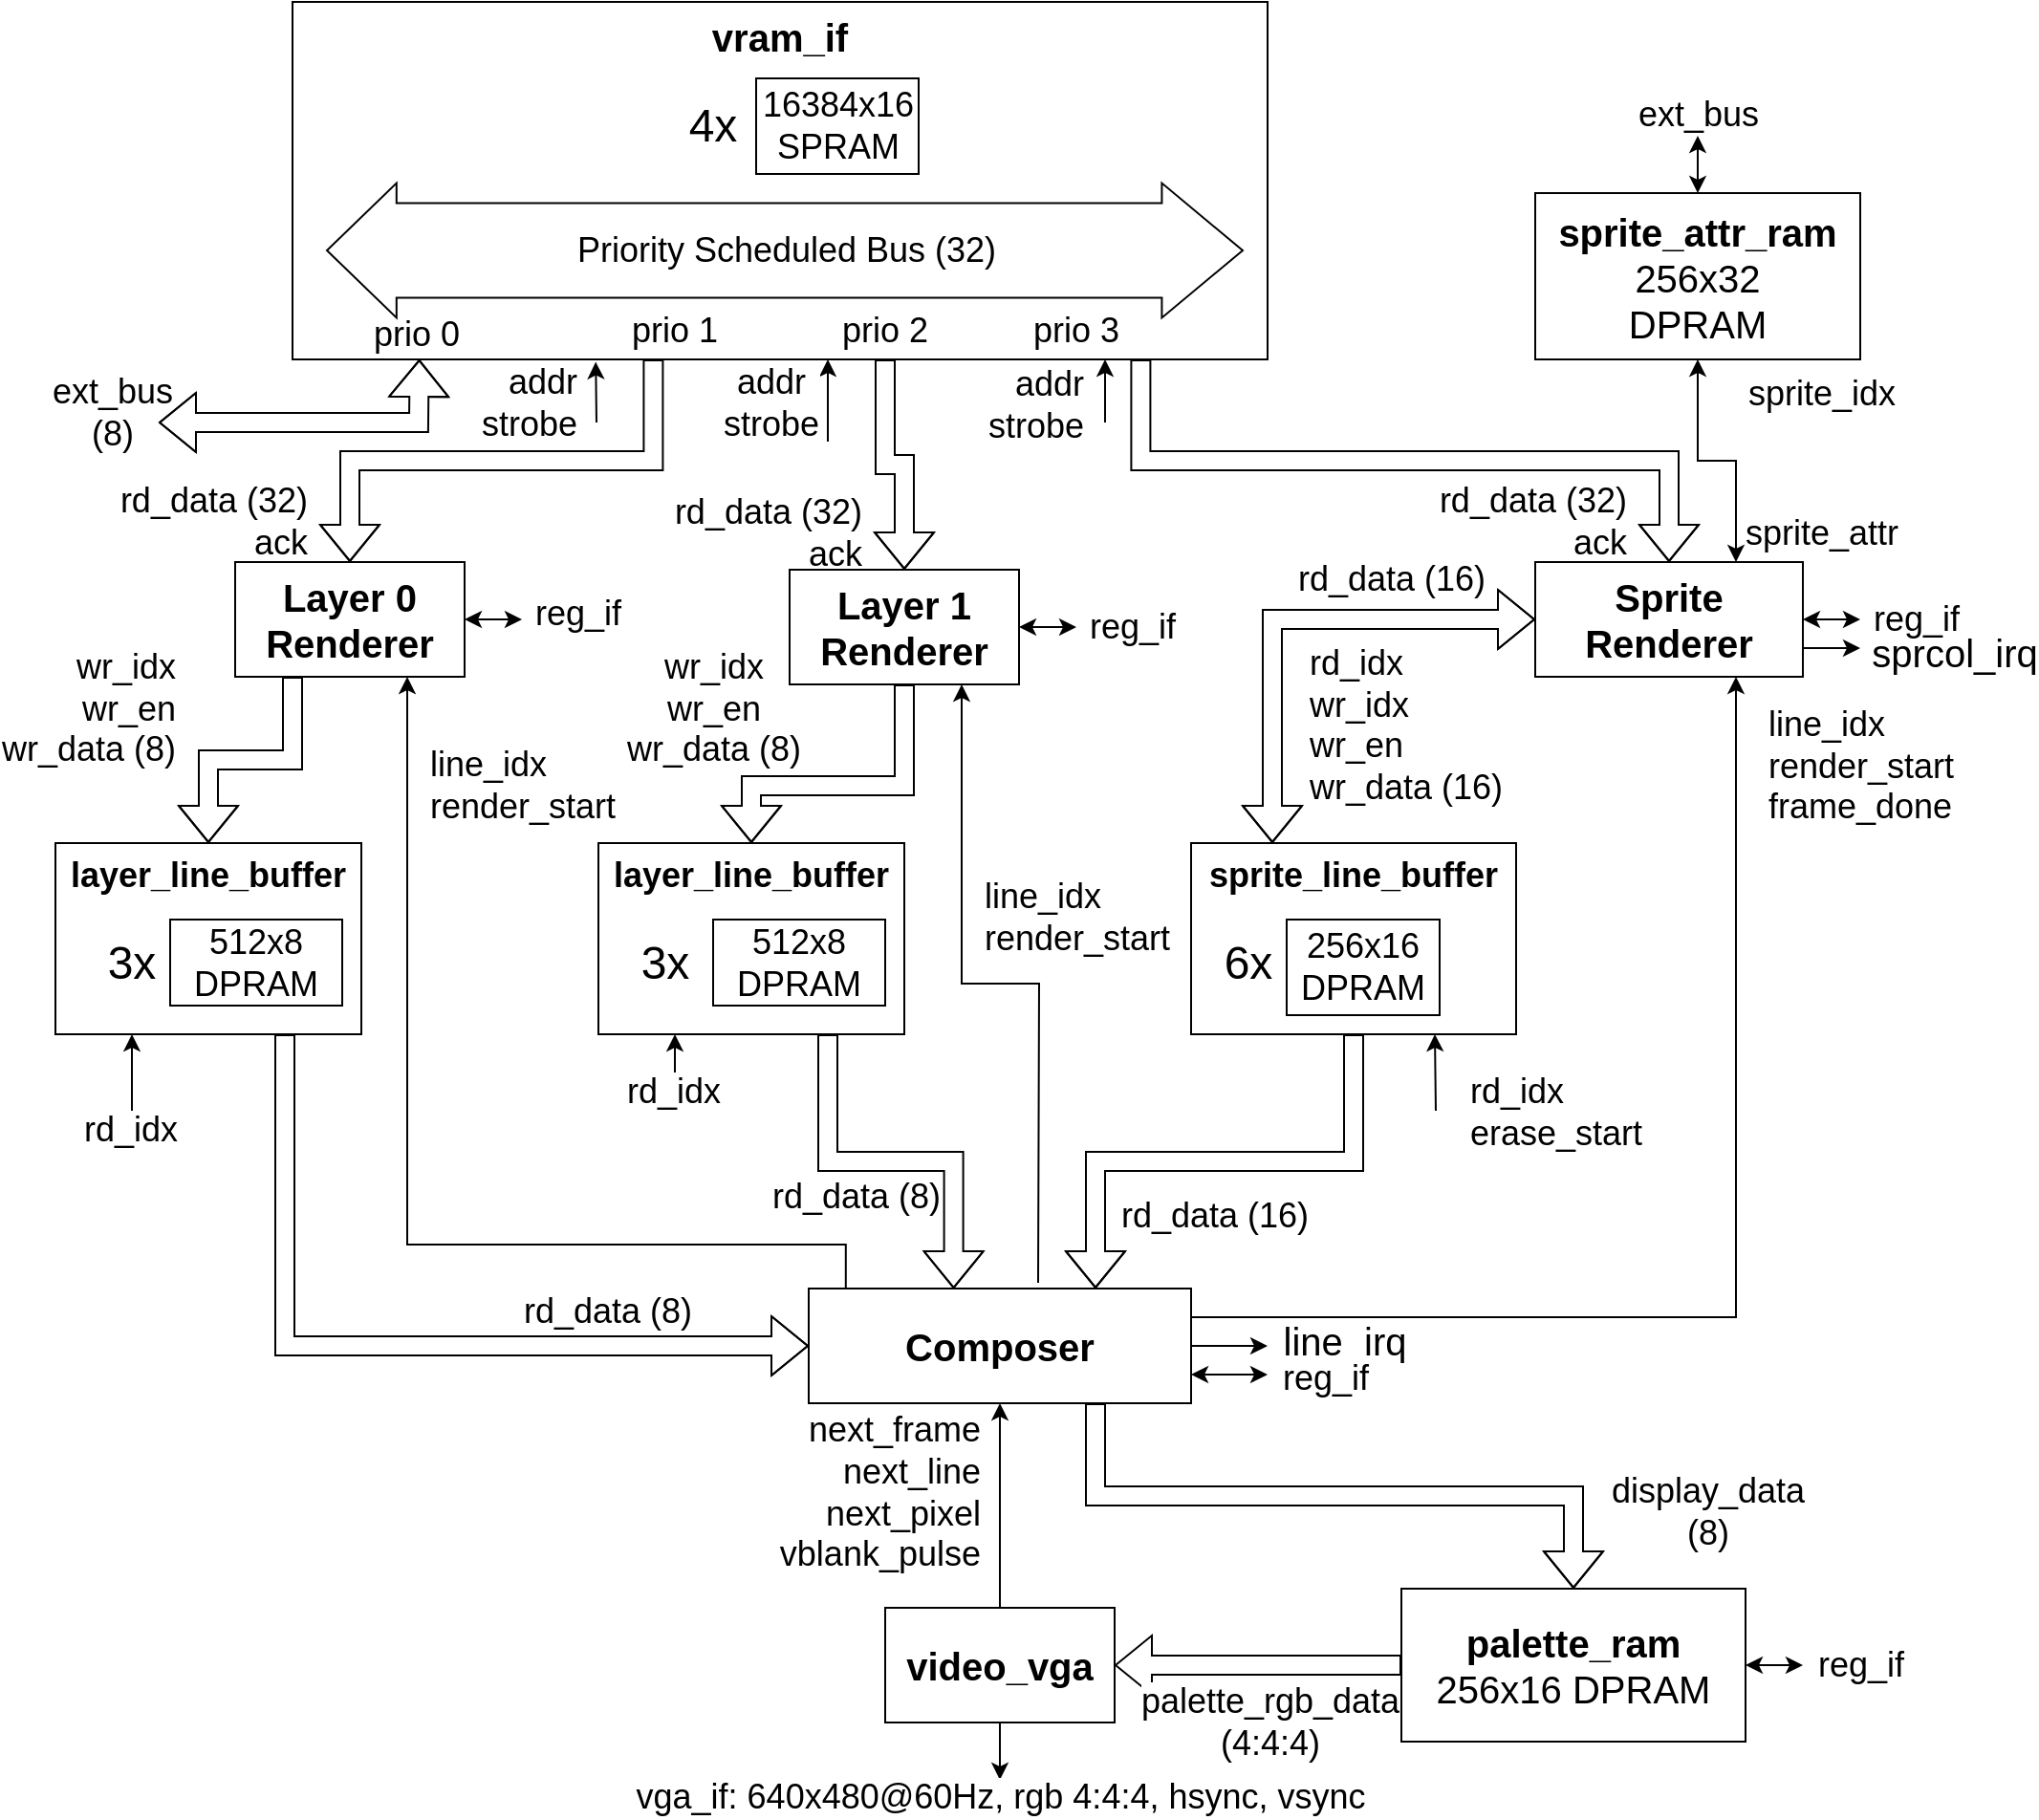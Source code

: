 <mxfile version="19.0.3" type="device"><diagram id="11eAHBRrNIEwB-Tkvam0" name="Page-1"><mxGraphModel dx="1723" dy="2168" grid="1" gridSize="10" guides="1" tooltips="1" connect="1" arrows="1" fold="1" page="1" pageScale="1" pageWidth="850" pageHeight="1100" math="0" shadow="0"><root><mxCell id="0"/><mxCell id="1" parent="0"/><mxCell id="lVq0YVk2atilzudD0r1q-149" value="sprcol_irq" style="endArrow=classic;html=1;rounded=0;fontSize=20;targetPerimeterSpacing=0;exitX=1;exitY=0.75;exitDx=0;exitDy=0;" edge="1" parent="1" source="lVq0YVk2atilzudD0r1q-22"><mxGeometry x="1" y="-50" width="50" height="50" relative="1" as="geometry"><mxPoint x="1080" y="10" as="sourcePoint"/><mxPoint x="1100" y="-42" as="targetPoint"/><mxPoint x="49" y="-48" as="offset"/></mxGeometry></mxCell><mxCell id="lVq0YVk2atilzudD0r1q-148" value="line_irq" style="endArrow=classic;html=1;rounded=0;fontSize=20;targetPerimeterSpacing=0;exitX=1;exitY=0.5;exitDx=0;exitDy=0;" edge="1" parent="1" source="lVq0YVk2atilzudD0r1q-32"><mxGeometry x="1" y="40" width="50" height="50" relative="1" as="geometry"><mxPoint x="860" y="370" as="sourcePoint"/><mxPoint x="790" y="323" as="targetPoint"/><mxPoint x="40" y="37" as="offset"/></mxGeometry></mxCell><mxCell id="lVq0YVk2atilzudD0r1q-37" value="&lt;b style=&quot;font-size: 20px;&quot;&gt;vram_if&lt;/b&gt;" style="rounded=0;whiteSpace=wrap;html=1;direction=east;verticalAlign=top;fontSize=20;points=[[0,0,0,0,0],[0,0.25,0,0,0],[0,0.51,0,0,0],[0,0.75,0,0,0],[0,1,0,0,0],[0.13,1,0,0,0],[0.25,0,0,0,0],[0.25,1,0,0,0],[0.37,1,0,0,0],[0.5,0,0,0,0],[0.5,1,0,0,0],[0.63,1,0,0,0],[0.75,0,0,0,0],[0.75,1,0,0,0],[0.87,1,0,0,0],[1,0,0,0,0],[1,0.25,0,0,0],[1,0.51,0,0,0],[1,0.75,0,0,0],[1,1,0,0,0]];" vertex="1" parent="1"><mxGeometry x="280" y="-380" width="510" height="187" as="geometry"/></mxCell><mxCell id="lVq0YVk2atilzudD0r1q-20" value="wr_idx&lt;br style=&quot;font-size: 18px;&quot;&gt;wr_en&lt;br style=&quot;font-size: 18px;&quot;&gt;wr_data (8)" style="endArrow=classic;html=1;rounded=0;endFill=1;edgeStyle=orthogonalEdgeStyle;fontSize=18;entryX=0.5;entryY=0;entryDx=0;entryDy=0;shape=flexArrow;" edge="1" parent="1" source="lVq0YVk2atilzudD0r1q-15" target="lVq0YVk2atilzudD0r1q-19"><mxGeometry x="0.632" y="-45" width="50" height="50" relative="1" as="geometry"><mxPoint x="430" y="-10" as="sourcePoint"/><mxPoint x="480" y="40" as="targetPoint"/><Array as="points"><mxPoint x="600" y="30"/><mxPoint x="520" y="30"/></Array><mxPoint x="25" y="-40" as="offset"/></mxGeometry></mxCell><mxCell id="lVq0YVk2atilzudD0r1q-1" value="&lt;b&gt;Layer 0 Renderer&lt;/b&gt;" style="rounded=0;whiteSpace=wrap;html=1;direction=east;fontSize=20;" vertex="1" parent="1"><mxGeometry x="250" y="-87" width="120" height="60" as="geometry"/></mxCell><mxCell id="lVq0YVk2atilzudD0r1q-2" value="line_idx&lt;br style=&quot;font-size: 18px;&quot;&gt;render_start" style="endArrow=none;html=1;rounded=0;startArrow=classic;startFill=1;edgeStyle=orthogonalEdgeStyle;exitX=0.75;exitY=1;exitDx=0;exitDy=0;entryX=0.097;entryY=0.001;entryDx=0;entryDy=0;entryPerimeter=0;fontSize=18;align=left;" edge="1" parent="1" source="lVq0YVk2atilzudD0r1q-1" target="lVq0YVk2atilzudD0r1q-32"><mxGeometry x="-0.792" y="10" width="50" height="50" relative="1" as="geometry"><mxPoint x="130" y="30" as="sourcePoint"/><mxPoint x="570" y="290" as="targetPoint"/><Array as="points"><mxPoint x="340" y="270"/><mxPoint x="569" y="270"/></Array><mxPoint as="offset"/></mxGeometry></mxCell><mxCell id="lVq0YVk2atilzudD0r1q-3" value="reg_if" style="endArrow=classic;html=1;rounded=0;startArrow=classic;startFill=1;endFill=1;fontSize=18;" edge="1" parent="1" source="lVq0YVk2atilzudD0r1q-1"><mxGeometry x="1" y="30" width="50" height="50" relative="1" as="geometry"><mxPoint x="300" y="-70" as="sourcePoint"/><mxPoint x="400" y="-57" as="targetPoint"/><mxPoint x="29" y="27" as="offset"/></mxGeometry></mxCell><mxCell id="lVq0YVk2atilzudD0r1q-4" value="" style="endArrow=classic;html=1;rounded=0;startArrow=none;startFill=0;endFill=1;exitX=0.37;exitY=1;exitDx=0;exitDy=0;edgeStyle=orthogonalEdgeStyle;fontSize=18;shape=flexArrow;exitPerimeter=0;" edge="1" parent="1" source="lVq0YVk2atilzudD0r1q-37" target="lVq0YVk2atilzudD0r1q-1"><mxGeometry width="50" height="50" relative="1" as="geometry"><mxPoint x="180" y="-120" as="sourcePoint"/><mxPoint x="210" y="-70" as="targetPoint"/></mxGeometry></mxCell><mxCell id="lVq0YVk2atilzudD0r1q-11" value="&lt;b&gt;layer_line_buffer&lt;/b&gt;" style="rounded=0;whiteSpace=wrap;html=1;direction=east;fontSize=18;verticalAlign=top;" vertex="1" parent="1"><mxGeometry x="156" y="60" width="160" height="100" as="geometry"/></mxCell><mxCell id="lVq0YVk2atilzudD0r1q-13" value="wr_idx&lt;br style=&quot;font-size: 18px;&quot;&gt;wr_en&lt;br style=&quot;font-size: 18px;&quot;&gt;wr_data (8)" style="endArrow=classic;html=1;rounded=0;startArrow=none;startFill=0;endFill=1;edgeStyle=orthogonalEdgeStyle;fontSize=18;exitX=0.25;exitY=1;exitDx=0;exitDy=0;shape=flexArrow;align=right;" edge="1" parent="1" source="lVq0YVk2atilzudD0r1q-1" target="lVq0YVk2atilzudD0r1q-11"><mxGeometry x="0.336" y="-31" width="50" height="50" relative="1" as="geometry"><mxPoint x="40" y="-10" as="sourcePoint"/><mxPoint x="90" y="40" as="targetPoint"/><mxPoint x="15" y="-27" as="offset"/></mxGeometry></mxCell><mxCell id="lVq0YVk2atilzudD0r1q-15" value="&lt;b&gt;Layer 1 Renderer&lt;/b&gt;" style="rounded=0;whiteSpace=wrap;html=1;direction=east;fontSize=20;" vertex="1" parent="1"><mxGeometry x="540" y="-83" width="120" height="60" as="geometry"/></mxCell><mxCell id="lVq0YVk2atilzudD0r1q-16" value="line_idx&lt;br style=&quot;font-size: 18px;&quot;&gt;render_start" style="endArrow=none;html=1;rounded=0;startArrow=classic;startFill=1;edgeStyle=orthogonalEdgeStyle;exitX=0.75;exitY=1;exitDx=0;exitDy=0;fontSize=18;align=left;" edge="1" parent="1" source="lVq0YVk2atilzudD0r1q-15"><mxGeometry x="-0.303" y="10" width="50" height="50" relative="1" as="geometry"><mxPoint x="520" y="30" as="sourcePoint"/><mxPoint x="670" y="290" as="targetPoint"/><mxPoint y="-1" as="offset"/></mxGeometry></mxCell><mxCell id="lVq0YVk2atilzudD0r1q-17" value="reg_if" style="endArrow=classic;html=1;rounded=0;startArrow=classic;startFill=1;endFill=1;fontSize=18;" edge="1" parent="1" source="lVq0YVk2atilzudD0r1q-15"><mxGeometry x="1" y="30" width="50" height="50" relative="1" as="geometry"><mxPoint x="690" y="-70" as="sourcePoint"/><mxPoint x="690" y="-53" as="targetPoint"/><mxPoint x="29" y="30" as="offset"/></mxGeometry></mxCell><mxCell id="lVq0YVk2atilzudD0r1q-18" value="" style="endArrow=classic;html=1;rounded=0;startArrow=none;startFill=0;endFill=1;exitX=0.5;exitY=1;exitDx=0;exitDy=0;fontSize=18;edgeStyle=orthogonalEdgeStyle;shape=flexArrow;" edge="1" parent="1" target="lVq0YVk2atilzudD0r1q-15" source="lVq0YVk2atilzudD0r1q-132"><mxGeometry width="50" height="50" relative="1" as="geometry"><mxPoint x="570" y="-120" as="sourcePoint"/><mxPoint x="600" y="-70" as="targetPoint"/></mxGeometry></mxCell><mxCell id="lVq0YVk2atilzudD0r1q-19" value="&lt;b&gt;layer_line_buffer&lt;/b&gt;" style="rounded=0;whiteSpace=wrap;html=1;direction=east;fontSize=18;verticalAlign=top;" vertex="1" parent="1"><mxGeometry x="440" y="60" width="160" height="100" as="geometry"/></mxCell><mxCell id="lVq0YVk2atilzudD0r1q-22" value="&lt;b&gt;Sprite&lt;br style=&quot;font-size: 20px;&quot;&gt;Renderer&lt;/b&gt;" style="rounded=0;whiteSpace=wrap;html=1;direction=east;fontSize=20;" vertex="1" parent="1"><mxGeometry x="930" y="-87" width="140" height="60" as="geometry"/></mxCell><mxCell id="lVq0YVk2atilzudD0r1q-23" value="reg_if" style="endArrow=classic;html=1;rounded=0;startArrow=classic;startFill=1;endFill=1;fontSize=18;" edge="1" parent="1" source="lVq0YVk2atilzudD0r1q-22"><mxGeometry x="1" y="30" width="50" height="50" relative="1" as="geometry"><mxPoint x="1000" y="-60" as="sourcePoint"/><mxPoint x="1100" y="-57" as="targetPoint"/><mxPoint x="29" y="30" as="offset"/></mxGeometry></mxCell><mxCell id="lVq0YVk2atilzudD0r1q-25" value="" style="endArrow=classic;html=1;rounded=0;startArrow=none;startFill=0;endFill=1;edgeStyle=elbowEdgeStyle;fontSize=18;elbow=vertical;exitX=0.87;exitY=1;exitDx=0;exitDy=0;shape=flexArrow;exitPerimeter=0;" edge="1" parent="1" source="lVq0YVk2atilzudD0r1q-37" target="lVq0YVk2atilzudD0r1q-22"><mxGeometry width="50" height="50" relative="1" as="geometry"><mxPoint x="680" y="-190" as="sourcePoint"/><mxPoint x="920" y="-60" as="targetPoint"/></mxGeometry></mxCell><mxCell id="lVq0YVk2atilzudD0r1q-28" value="&lt;b&gt;sprite_line_buffer&lt;/b&gt;" style="rounded=0;whiteSpace=wrap;html=1;direction=east;fontSize=18;verticalAlign=top;" vertex="1" parent="1"><mxGeometry x="750" y="60" width="170" height="100" as="geometry"/></mxCell><mxCell id="lVq0YVk2atilzudD0r1q-29" value="" style="endArrow=classic;html=1;rounded=0;startArrow=classic;startFill=1;entryX=0;entryY=0.5;entryDx=0;entryDy=0;endFill=1;fontSize=18;shape=flexArrow;edgeStyle=orthogonalEdgeStyle;exitX=0.25;exitY=0;exitDx=0;exitDy=0;" edge="1" parent="1" source="lVq0YVk2atilzudD0r1q-28" target="lVq0YVk2atilzudD0r1q-22"><mxGeometry width="50" height="50" relative="1" as="geometry"><mxPoint x="780" y="20" as="sourcePoint"/><mxPoint x="800" y="-60" as="targetPoint"/></mxGeometry></mxCell><mxCell id="lVq0YVk2atilzudD0r1q-30" value="" style="endArrow=classic;html=1;rounded=0;startArrow=classic;startFill=1;endFill=1;fontSize=18;entryX=0.75;entryY=0;entryDx=0;entryDy=0;edgeStyle=elbowEdgeStyle;elbow=vertical;" edge="1" parent="1" source="lVq0YVk2atilzudD0r1q-36" target="lVq0YVk2atilzudD0r1q-22"><mxGeometry width="50" height="50" relative="1" as="geometry"><mxPoint x="1020" y="-90" as="sourcePoint"/><mxPoint x="1020" y="-60" as="targetPoint"/></mxGeometry></mxCell><mxCell id="lVq0YVk2atilzudD0r1q-31" value="" style="endArrow=classic;html=1;rounded=0;startArrow=none;startFill=0;endFill=1;edgeStyle=orthogonalEdgeStyle;entryX=0.75;entryY=0;entryDx=0;entryDy=0;fontSize=18;shape=flexArrow;" edge="1" parent="1" source="lVq0YVk2atilzudD0r1q-28" target="lVq0YVk2atilzudD0r1q-32"><mxGeometry width="50" height="50" relative="1" as="geometry"><mxPoint x="760" y="130" as="sourcePoint"/><mxPoint x="780" y="160" as="targetPoint"/></mxGeometry></mxCell><mxCell id="lVq0YVk2atilzudD0r1q-32" value="&lt;b&gt;Composer&lt;/b&gt;" style="rounded=0;whiteSpace=wrap;html=1;direction=east;fontSize=20;" vertex="1" parent="1"><mxGeometry x="550" y="293" width="200" height="60" as="geometry"/></mxCell><mxCell id="lVq0YVk2atilzudD0r1q-33" value="" style="endArrow=classic;html=1;rounded=0;startArrow=none;startFill=0;endFill=1;edgeStyle=orthogonalEdgeStyle;entryX=0.379;entryY=0.001;entryDx=0;entryDy=0;entryPerimeter=0;fontSize=18;shape=flexArrow;exitX=0.75;exitY=1;exitDx=0;exitDy=0;" edge="1" parent="1" source="lVq0YVk2atilzudD0r1q-19" target="lVq0YVk2atilzudD0r1q-32"><mxGeometry width="50" height="50" relative="1" as="geometry"><mxPoint x="660" y="140" as="sourcePoint"/><mxPoint x="710" y="190" as="targetPoint"/></mxGeometry></mxCell><mxCell id="lVq0YVk2atilzudD0r1q-35" value="line_idx&lt;br style=&quot;font-size: 18px;&quot;&gt;render_start&lt;br style=&quot;font-size: 18px;&quot;&gt;frame_done" style="endArrow=none;html=1;rounded=0;targetPerimeterSpacing=0;startArrow=classic;startFill=1;edgeStyle=orthogonalEdgeStyle;entryX=1;entryY=0.25;entryDx=0;entryDy=0;fontSize=18;elbow=vertical;exitX=0.75;exitY=1;exitDx=0;exitDy=0;align=left;" edge="1" parent="1" source="lVq0YVk2atilzudD0r1q-22" target="lVq0YVk2atilzudD0r1q-32"><mxGeometry x="-0.848" y="15" width="50" height="50" relative="1" as="geometry"><mxPoint x="860" y="130" as="sourcePoint"/><mxPoint x="720" y="290" as="targetPoint"/><Array as="points"><mxPoint x="1035" y="308"/></Array><mxPoint as="offset"/></mxGeometry></mxCell><mxCell id="lVq0YVk2atilzudD0r1q-36" value="&lt;b&gt;sprite_attr_ram&lt;/b&gt;&lt;br style=&quot;font-size: 20px;&quot;&gt;256x32&lt;br style=&quot;font-size: 20px;&quot;&gt;DPRAM" style="rounded=0;whiteSpace=wrap;html=1;direction=east;fontSize=20;" vertex="1" parent="1"><mxGeometry x="930" y="-280" width="170" height="87" as="geometry"/></mxCell><mxCell id="lVq0YVk2atilzudD0r1q-39" value="reg_if" style="endArrow=classic;html=1;rounded=0;startArrow=classic;startFill=1;endFill=1;entryX=1;entryY=0.75;entryDx=0;entryDy=0;fontSize=18;" edge="1" parent="1" target="lVq0YVk2atilzudD0r1q-32"><mxGeometry x="-1" y="30" width="50" height="50" relative="1" as="geometry"><mxPoint x="790" y="338" as="sourcePoint"/><mxPoint x="780" y="-10" as="targetPoint"/><mxPoint x="30" y="-28" as="offset"/></mxGeometry></mxCell><mxCell id="lVq0YVk2atilzudD0r1q-41" value="&lt;b&gt;video_vga&lt;/b&gt;" style="rounded=0;whiteSpace=wrap;html=1;direction=east;fontSize=20;" vertex="1" parent="1"><mxGeometry x="590" y="460" width="120" height="60" as="geometry"/></mxCell><mxCell id="lVq0YVk2atilzudD0r1q-42" value="&lt;b&gt;palette_ram&lt;/b&gt;&lt;br style=&quot;font-size: 20px;&quot;&gt;256x16 DPRAM" style="rounded=0;whiteSpace=wrap;html=1;direction=east;fontSize=20;" vertex="1" parent="1"><mxGeometry x="860" y="450" width="180" height="80" as="geometry"/></mxCell><mxCell id="lVq0YVk2atilzudD0r1q-43" value="palette_rgb_data&lt;br&gt;(4:4:4)" style="endArrow=none;html=1;rounded=0;endFill=0;startArrow=classic;startFill=1;fontSize=18;entryX=0;entryY=0.5;entryDx=0;entryDy=0;shape=flexArrow;" edge="1" parent="1" source="lVq0YVk2atilzudD0r1q-41" target="lVq0YVk2atilzudD0r1q-42"><mxGeometry x="0.059" y="-30" width="50" height="50" relative="1" as="geometry"><mxPoint x="750" y="440" as="sourcePoint"/><mxPoint x="800" y="580" as="targetPoint"/><mxPoint x="1" as="offset"/></mxGeometry></mxCell><mxCell id="lVq0YVk2atilzudD0r1q-44" value="vga_if: 640x480@60Hz, rgb 4:4:4, hsync, vsync" style="endArrow=classic;html=1;rounded=0;endFill=1;fontSize=18;" edge="1" parent="1" source="lVq0YVk2atilzudD0r1q-41"><mxGeometry x="1" y="10" width="50" height="50" relative="1" as="geometry"><mxPoint x="620" y="590" as="sourcePoint"/><mxPoint x="650" y="550" as="targetPoint"/><mxPoint x="-10" y="9" as="offset"/></mxGeometry></mxCell><mxCell id="lVq0YVk2atilzudD0r1q-56" value="" style="endArrow=classic;html=1;rounded=0;targetPerimeterSpacing=0;startArrow=none;startFill=0;edgeStyle=orthogonalEdgeStyle;entryX=0;entryY=0.5;entryDx=0;entryDy=0;fontSize=18;shape=flexArrow;exitX=0.75;exitY=1;exitDx=0;exitDy=0;" edge="1" parent="1" source="lVq0YVk2atilzudD0r1q-11" target="lVq0YVk2atilzudD0r1q-32"><mxGeometry width="50" height="50" relative="1" as="geometry"><mxPoint x="430" y="370" as="sourcePoint"/><mxPoint x="480" y="320" as="targetPoint"/><Array as="points"><mxPoint x="276" y="323"/></Array></mxGeometry></mxCell><mxCell id="lVq0YVk2atilzudD0r1q-72" value="rd_data (8)" style="text;html=1;strokeColor=none;fillColor=none;align=center;verticalAlign=middle;whiteSpace=wrap;rounded=0;fontSize=18;" vertex="1" parent="1"><mxGeometry x="350" y="290" width="190" height="30" as="geometry"/></mxCell><mxCell id="lVq0YVk2atilzudD0r1q-76" value="rd_data (16)" style="text;html=1;strokeColor=none;fillColor=none;align=center;verticalAlign=middle;whiteSpace=wrap;rounded=0;fontSize=18;" vertex="1" parent="1"><mxGeometry x="660" y="240" width="205" height="30" as="geometry"/></mxCell><mxCell id="lVq0YVk2atilzudD0r1q-78" value="rd_data (8)" style="text;html=1;strokeColor=none;fillColor=none;align=center;verticalAlign=middle;whiteSpace=wrap;rounded=0;fontSize=18;" vertex="1" parent="1"><mxGeometry x="480" y="230" width="190" height="30" as="geometry"/></mxCell><mxCell id="lVq0YVk2atilzudD0r1q-80" value="&lt;br&gt;&lt;span style=&quot;color: rgb(0, 0, 0); font-family: Helvetica; font-size: 18px; font-style: normal; font-variant-ligatures: normal; font-variant-caps: normal; font-weight: 400; letter-spacing: normal; orphans: 2; text-indent: 0px; text-transform: none; widows: 2; word-spacing: 0px; -webkit-text-stroke-width: 0px; background-color: rgb(255, 255, 255); text-decoration-thickness: initial; text-decoration-style: initial; text-decoration-color: initial; float: none; display: inline !important;&quot;&gt;rd_idx&lt;/span&gt;&lt;br style=&quot;color: rgb(0, 0, 0); font-family: Helvetica; font-size: 18px; font-style: normal; font-variant-ligatures: normal; font-variant-caps: normal; font-weight: 400; letter-spacing: normal; orphans: 2; text-indent: 0px; text-transform: none; widows: 2; word-spacing: 0px; -webkit-text-stroke-width: 0px; text-decoration-thickness: initial; text-decoration-style: initial; text-decoration-color: initial;&quot;&gt;&lt;span style=&quot;color: rgb(0, 0, 0); font-family: Helvetica; font-size: 18px; font-style: normal; font-variant-ligatures: normal; font-variant-caps: normal; font-weight: 400; letter-spacing: normal; orphans: 2; text-indent: 0px; text-transform: none; widows: 2; word-spacing: 0px; -webkit-text-stroke-width: 0px; background-color: rgb(255, 255, 255); text-decoration-thickness: initial; text-decoration-style: initial; text-decoration-color: initial; float: none; display: inline !important;&quot;&gt;wr_idx&lt;br&gt;&lt;/span&gt;wr_en&lt;br style=&quot;color: rgb(0, 0, 0); font-family: Helvetica; font-size: 18px; font-style: normal; font-variant-ligatures: normal; font-variant-caps: normal; font-weight: 400; letter-spacing: normal; orphans: 2; text-indent: 0px; text-transform: none; widows: 2; word-spacing: 0px; -webkit-text-stroke-width: 0px; text-decoration-thickness: initial; text-decoration-style: initial; text-decoration-color: initial;&quot;&gt;&lt;span style=&quot;color: rgb(0, 0, 0); font-family: Helvetica; font-size: 18px; font-style: normal; font-variant-ligatures: normal; font-variant-caps: normal; font-weight: 400; letter-spacing: normal; orphans: 2; text-indent: 0px; text-transform: none; widows: 2; word-spacing: 0px; -webkit-text-stroke-width: 0px; background-color: rgb(255, 255, 255); text-decoration-thickness: initial; text-decoration-style: initial; text-decoration-color: initial; float: none; display: inline !important;&quot;&gt;wr_data (16)&lt;/span&gt;" style="text;html=1;strokeColor=none;fillColor=none;align=left;verticalAlign=middle;whiteSpace=wrap;rounded=0;fontSize=18;" vertex="1" parent="1"><mxGeometry x="810" y="-27" width="110" height="30" as="geometry"/></mxCell><mxCell id="lVq0YVk2atilzudD0r1q-81" value="rd_data (16)" style="text;html=1;strokeColor=none;fillColor=none;align=center;verticalAlign=middle;whiteSpace=wrap;rounded=0;fontSize=18;" vertex="1" parent="1"><mxGeometry x="800" y="-93" width="110" height="30" as="geometry"/></mxCell><mxCell id="lVq0YVk2atilzudD0r1q-82" value="display_data&lt;br&gt;(8)" style="endArrow=classic;html=1;rounded=0;targetPerimeterSpacing=0;entryX=0.5;entryY=0;entryDx=0;entryDy=0;edgeStyle=orthogonalEdgeStyle;exitX=0.75;exitY=1;exitDx=0;exitDy=0;fontSize=18;shape=flexArrow;" edge="1" parent="1" source="lVq0YVk2atilzudD0r1q-32" target="lVq0YVk2atilzudD0r1q-42"><mxGeometry x="0.769" y="70" width="50" height="50" relative="1" as="geometry"><mxPoint x="830" y="420" as="sourcePoint"/><mxPoint x="880" y="370" as="targetPoint"/><mxPoint as="offset"/></mxGeometry></mxCell><mxCell id="lVq0YVk2atilzudD0r1q-83" value="" style="endArrow=classic;html=1;rounded=0;targetPerimeterSpacing=0;exitX=0.5;exitY=0;exitDx=0;exitDy=0;fontSize=18;" edge="1" parent="1" source="lVq0YVk2atilzudD0r1q-41" target="lVq0YVk2atilzudD0r1q-32"><mxGeometry width="50" height="50" relative="1" as="geometry"><mxPoint x="460" y="470" as="sourcePoint"/><mxPoint x="510" y="420" as="targetPoint"/></mxGeometry></mxCell><mxCell id="lVq0YVk2atilzudD0r1q-84" value="next_frame&lt;br style=&quot;background-color: rgb(248, 249, 250); font-size: 18px;&quot;&gt;next_line&lt;br style=&quot;background-color: rgb(248, 249, 250); font-size: 18px;&quot;&gt;next_pixel&lt;br style=&quot;background-color: rgb(248, 249, 250); font-size: 18px;&quot;&gt;vblank_pulse&lt;br style=&quot;font-size: 18px; background-color: rgb(248, 249, 250);&quot;&gt;" style="edgeLabel;html=1;align=right;verticalAlign=middle;resizable=0;points=[];fontSize=18;" vertex="1" connectable="0" parent="lVq0YVk2atilzudD0r1q-83"><mxGeometry x="0.26" y="-1" relative="1" as="geometry"><mxPoint x="-11" y="7" as="offset"/></mxGeometry></mxCell><mxCell id="lVq0YVk2atilzudD0r1q-85" value="sprite_idx" style="text;html=1;strokeColor=none;fillColor=none;align=center;verticalAlign=middle;whiteSpace=wrap;rounded=0;fontSize=18;" vertex="1" parent="1"><mxGeometry x="1050" y="-190" width="60" height="30" as="geometry"/></mxCell><mxCell id="lVq0YVk2atilzudD0r1q-86" value="sprite_attr" style="text;html=1;strokeColor=none;fillColor=none;align=center;verticalAlign=middle;whiteSpace=wrap;rounded=0;fontSize=18;" vertex="1" parent="1"><mxGeometry x="1050" y="-117" width="60" height="30" as="geometry"/></mxCell><mxCell id="lVq0YVk2atilzudD0r1q-88" value="rd_data (32)&lt;br&gt;ack" style="text;html=1;strokeColor=none;fillColor=none;align=right;verticalAlign=middle;whiteSpace=wrap;rounded=0;fontSize=18;" vertex="1" parent="1"><mxGeometry x="170" y="-123" width="120" height="30" as="geometry"/></mxCell><mxCell id="lVq0YVk2atilzudD0r1q-90" value="rd_data (32)&lt;br&gt;ack" style="text;html=1;strokeColor=none;fillColor=none;align=right;verticalAlign=middle;whiteSpace=wrap;rounded=0;fontSize=18;" vertex="1" parent="1"><mxGeometry x="450" y="-117" width="130" height="30" as="geometry"/></mxCell><mxCell id="lVq0YVk2atilzudD0r1q-92" value="rd_data (32)&lt;br&gt;ack" style="text;html=1;strokeColor=none;fillColor=none;align=right;verticalAlign=middle;whiteSpace=wrap;rounded=0;fontSize=18;" vertex="1" parent="1"><mxGeometry x="810" y="-123" width="170" height="30" as="geometry"/></mxCell><mxCell id="lVq0YVk2atilzudD0r1q-94" value="reg_if" style="endArrow=classic;startArrow=classic;html=1;rounded=0;targetPerimeterSpacing=0;exitX=1;exitY=0.5;exitDx=0;exitDy=0;fontSize=18;" edge="1" parent="1" source="lVq0YVk2atilzudD0r1q-42"><mxGeometry x="1" y="30" width="50" height="50" relative="1" as="geometry"><mxPoint x="970" y="520" as="sourcePoint"/><mxPoint x="1070" y="490" as="targetPoint"/><mxPoint x="30" y="30" as="offset"/></mxGeometry></mxCell><mxCell id="lVq0YVk2atilzudD0r1q-101" value="rd_idx" style="endArrow=classic;html=1;rounded=0;fontSize=18;targetPerimeterSpacing=0;elbow=vertical;entryX=0.25;entryY=1;entryDx=0;entryDy=0;" edge="1" parent="1" target="lVq0YVk2atilzudD0r1q-11"><mxGeometry x="-1" y="10" width="50" height="50" relative="1" as="geometry"><mxPoint x="196" y="200" as="sourcePoint"/><mxPoint x="226" y="140" as="targetPoint"/><mxPoint x="9" y="10" as="offset"/></mxGeometry></mxCell><mxCell id="lVq0YVk2atilzudD0r1q-102" value="rd_idx" style="endArrow=classic;html=1;rounded=0;fontSize=18;targetPerimeterSpacing=0;elbow=vertical;entryX=0.25;entryY=1;entryDx=0;entryDy=0;" edge="1" parent="1" target="lVq0YVk2atilzudD0r1q-19"><mxGeometry x="-1" y="10" width="50" height="50" relative="1" as="geometry"><mxPoint x="480" y="180" as="sourcePoint"/><mxPoint x="227.5" y="130" as="targetPoint"/><mxPoint x="9" y="10" as="offset"/></mxGeometry></mxCell><mxCell id="lVq0YVk2atilzudD0r1q-105" value="addr&lt;br&gt;strobe" style="endArrow=classic;html=1;rounded=0;fontSize=18;targetPerimeterSpacing=0;elbow=vertical;entryX=0.311;entryY=1.007;entryDx=0;entryDy=0;entryPerimeter=0;align=right;" edge="1" parent="1" target="lVq0YVk2atilzudD0r1q-37"><mxGeometry x="-0.362" y="9" width="50" height="50" relative="1" as="geometry"><mxPoint x="439" y="-160" as="sourcePoint"/><mxPoint x="290" y="-180" as="targetPoint"/><mxPoint as="offset"/></mxGeometry></mxCell><mxCell id="lVq0YVk2atilzudD0r1q-107" value="addr&lt;br&gt;strobe" style="endArrow=classic;html=1;rounded=0;fontSize=18;targetPerimeterSpacing=0;elbow=vertical;entryX=0;entryY=1;entryDx=0;entryDy=0;" edge="1" parent="1" target="lVq0YVk2atilzudD0r1q-132"><mxGeometry x="-0.07" y="30" width="50" height="50" relative="1" as="geometry"><mxPoint x="560" y="-150" as="sourcePoint"/><mxPoint x="580" y="-180" as="targetPoint"/><mxPoint as="offset"/></mxGeometry></mxCell><mxCell id="lVq0YVk2atilzudD0r1q-108" value="addr&lt;br&gt;strobe" style="endArrow=classic;html=1;rounded=0;fontSize=18;targetPerimeterSpacing=0;elbow=vertical;entryX=0.75;entryY=1;entryDx=0;entryDy=0;align=right;" edge="1" parent="1" target="lVq0YVk2atilzudD0r1q-133"><mxGeometry x="-0.394" y="10" width="50" height="50" relative="1" as="geometry"><mxPoint x="705" y="-160" as="sourcePoint"/><mxPoint x="760" y="-180" as="targetPoint"/><mxPoint y="1" as="offset"/></mxGeometry></mxCell><mxCell id="lVq0YVk2atilzudD0r1q-110" value="512x8&lt;br&gt;DPRAM" style="rounded=0;whiteSpace=wrap;html=1;fontSize=18;" vertex="1" parent="1"><mxGeometry x="216" y="100" width="90" height="45" as="geometry"/></mxCell><mxCell id="lVq0YVk2atilzudD0r1q-113" value="512x8&lt;br&gt;DPRAM" style="rounded=0;whiteSpace=wrap;html=1;fontSize=18;" vertex="1" parent="1"><mxGeometry x="500" y="100" width="90" height="45" as="geometry"/></mxCell><mxCell id="lVq0YVk2atilzudD0r1q-119" value="256x16&lt;br&gt;DPRAM" style="rounded=0;whiteSpace=wrap;html=1;fontSize=18;" vertex="1" parent="1"><mxGeometry x="800" y="100" width="80" height="50" as="geometry"/></mxCell><mxCell id="lVq0YVk2atilzudD0r1q-123" value="rd_idx&lt;br&gt;erase_start" style="endArrow=classic;html=1;rounded=0;fontSize=18;targetPerimeterSpacing=0;align=left;entryX=0.75;entryY=1;entryDx=0;entryDy=0;" edge="1" parent="1" target="lVq0YVk2atilzudD0r1q-28"><mxGeometry x="-1" y="-16" width="50" height="50" relative="1" as="geometry"><mxPoint x="878" y="200" as="sourcePoint"/><mxPoint x="880" y="240" as="targetPoint"/><mxPoint y="1" as="offset"/></mxGeometry></mxCell><mxCell id="lVq0YVk2atilzudD0r1q-124" value="ext_bus" style="endArrow=classic;html=1;rounded=0;fontSize=18;targetPerimeterSpacing=0;startArrow=classic;startFill=1;exitX=0.5;exitY=0;exitDx=0;exitDy=0;" edge="1" parent="1" source="lVq0YVk2atilzudD0r1q-36"><mxGeometry x="1" y="10" width="50" height="50" relative="1" as="geometry"><mxPoint x="1010" y="-290" as="sourcePoint"/><mxPoint x="1015" y="-310" as="targetPoint"/><mxPoint x="10" y="-11" as="offset"/></mxGeometry></mxCell><mxCell id="lVq0YVk2atilzudD0r1q-127" value="16384x16&lt;br&gt;SPRAM" style="rounded=0;whiteSpace=wrap;html=1;fontSize=18;" vertex="1" parent="1"><mxGeometry x="522.5" y="-340" width="85" height="50" as="geometry"/></mxCell><mxCell id="lVq0YVk2atilzudD0r1q-131" value="prio 1" style="text;html=1;strokeColor=none;fillColor=none;align=center;verticalAlign=middle;whiteSpace=wrap;rounded=0;fontSize=18;" vertex="1" parent="1"><mxGeometry x="450" y="-223" width="60" height="30" as="geometry"/></mxCell><mxCell id="lVq0YVk2atilzudD0r1q-132" value="prio 2" style="text;html=1;strokeColor=none;fillColor=none;align=center;verticalAlign=middle;whiteSpace=wrap;rounded=0;fontSize=18;" vertex="1" parent="1"><mxGeometry x="560" y="-223" width="60" height="30" as="geometry"/></mxCell><mxCell id="lVq0YVk2atilzudD0r1q-133" value="prio 3" style="text;html=1;strokeColor=none;fillColor=none;align=center;verticalAlign=middle;whiteSpace=wrap;rounded=0;fontSize=18;" vertex="1" parent="1"><mxGeometry x="660" y="-223" width="60" height="30" as="geometry"/></mxCell><mxCell id="lVq0YVk2atilzudD0r1q-136" value="Priority Scheduled Bus (32)" style="shape=flexArrow;endArrow=classic;html=1;rounded=0;fontSize=18;targetPerimeterSpacing=0;startArrow=block;width=49.412;startSize=11.8;endSize=13.765;" edge="1" parent="1"><mxGeometry width="50" height="50" relative="1" as="geometry"><mxPoint x="297.5" y="-250" as="sourcePoint"/><mxPoint x="777.5" y="-250" as="targetPoint"/><Array as="points"/></mxGeometry></mxCell><mxCell id="lVq0YVk2atilzudD0r1q-137" value="" style="shape=flexArrow;endArrow=classic;startArrow=classic;html=1;rounded=0;fontSize=18;targetPerimeterSpacing=0;entryX=0.13;entryY=1;entryDx=0;entryDy=0;entryPerimeter=0;" edge="1" parent="1" target="lVq0YVk2atilzudD0r1q-37"><mxGeometry width="100" height="100" relative="1" as="geometry"><mxPoint x="210" y="-160" as="sourcePoint"/><mxPoint x="360" y="-190" as="targetPoint"/><Array as="points"><mxPoint x="346" y="-160"/></Array></mxGeometry></mxCell><mxCell id="lVq0YVk2atilzudD0r1q-138" value="prio 0" style="text;html=1;strokeColor=none;fillColor=none;align=center;verticalAlign=middle;whiteSpace=wrap;rounded=0;fontSize=18;" vertex="1" parent="1"><mxGeometry x="315" y="-221" width="60" height="30" as="geometry"/></mxCell><mxCell id="lVq0YVk2atilzudD0r1q-139" value="ext_bus (8)" style="text;html=1;strokeColor=none;fillColor=none;align=center;verticalAlign=middle;whiteSpace=wrap;rounded=0;fontSize=18;" vertex="1" parent="1"><mxGeometry x="156" y="-180" width="60" height="30" as="geometry"/></mxCell><mxCell id="lVq0YVk2atilzudD0r1q-140" value="&lt;font style=&quot;font-size: 24px;&quot;&gt;3x&lt;/font&gt;" style="text;html=1;strokeColor=none;fillColor=none;align=center;verticalAlign=middle;whiteSpace=wrap;rounded=0;fontSize=18;" vertex="1" parent="1"><mxGeometry x="166" y="107.5" width="60" height="30" as="geometry"/></mxCell><mxCell id="lVq0YVk2atilzudD0r1q-141" value="&lt;font style=&quot;font-size: 24px;&quot;&gt;3x&lt;/font&gt;" style="text;html=1;strokeColor=none;fillColor=none;align=center;verticalAlign=middle;whiteSpace=wrap;rounded=0;fontSize=18;" vertex="1" parent="1"><mxGeometry x="444.5" y="107.5" width="60" height="30" as="geometry"/></mxCell><mxCell id="lVq0YVk2atilzudD0r1q-142" value="&lt;font style=&quot;font-size: 24px;&quot;&gt;4x&lt;/font&gt;" style="text;html=1;strokeColor=none;fillColor=none;align=center;verticalAlign=middle;whiteSpace=wrap;rounded=0;fontSize=18;" vertex="1" parent="1"><mxGeometry x="470" y="-330" width="60" height="30" as="geometry"/></mxCell><mxCell id="lVq0YVk2atilzudD0r1q-143" value="&lt;font style=&quot;font-size: 24px;&quot;&gt;6x&lt;/font&gt;" style="text;html=1;strokeColor=none;fillColor=none;align=center;verticalAlign=middle;whiteSpace=wrap;rounded=0;fontSize=18;" vertex="1" parent="1"><mxGeometry x="750" y="107.5" width="60" height="30" as="geometry"/></mxCell></root></mxGraphModel></diagram></mxfile>